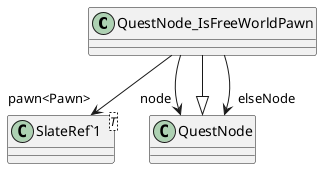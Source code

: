 @startuml
class QuestNode_IsFreeWorldPawn {
}
class "SlateRef`1"<T> {
}
QuestNode <|-- QuestNode_IsFreeWorldPawn
QuestNode_IsFreeWorldPawn --> "pawn<Pawn>" "SlateRef`1"
QuestNode_IsFreeWorldPawn --> "node" QuestNode
QuestNode_IsFreeWorldPawn --> "elseNode" QuestNode
@enduml

